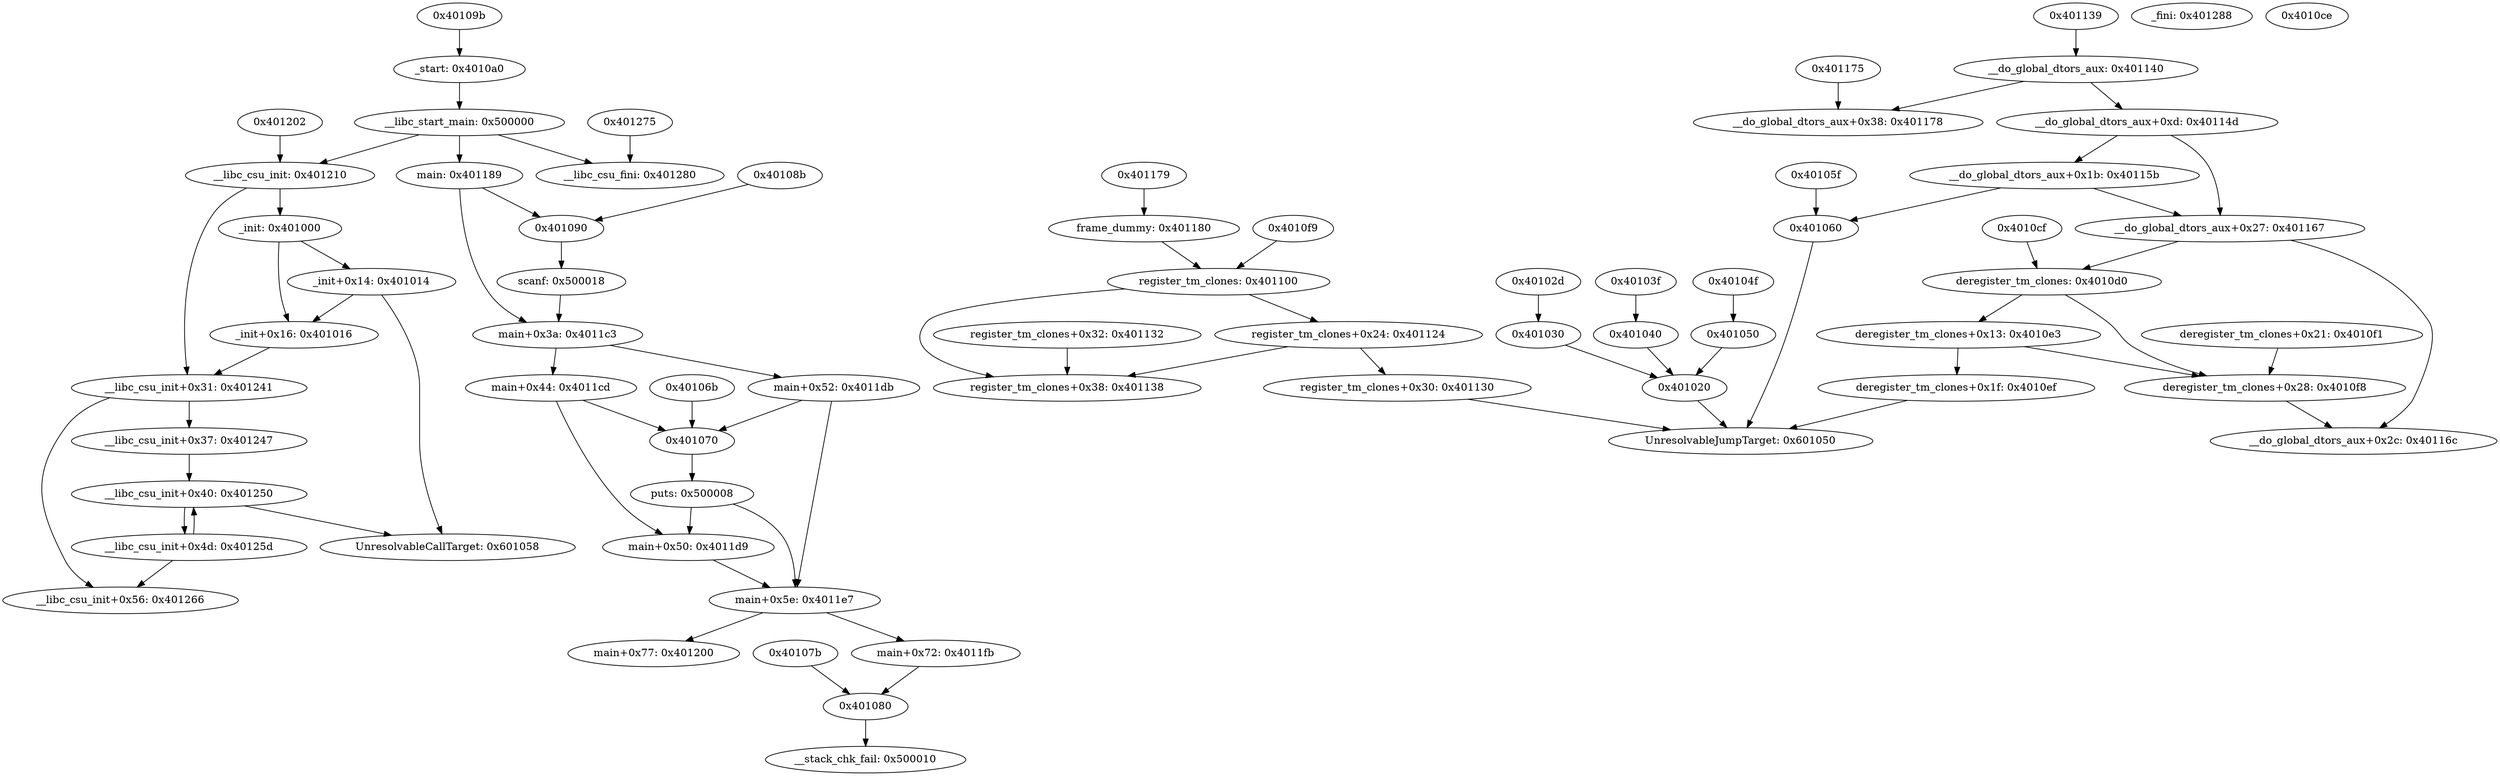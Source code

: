 strict digraph {
"0x4010a0" [label="_start: 0x4010a0"];
"0x500000" [label="__libc_start_main: 0x500000"];
"0x401000" [label="_init: 0x401000"];
"0x401016" [label="_init+0x16: 0x401016"];
"0x401014" [label="_init+0x14: 0x401014"];
"0x4010d0" [label="deregister_tm_clones: 0x4010d0"];
"0x4010f8" [label="deregister_tm_clones+0x28: 0x4010f8"];
"0x4010e3" [label="deregister_tm_clones+0x13: 0x4010e3"];
"0x401100" [label="register_tm_clones: 0x401100"];
"0x401138" [label="register_tm_clones+0x38: 0x401138"];
"0x401124" [label="register_tm_clones+0x24: 0x401124"];
"0x401140" [label="__do_global_dtors_aux: 0x401140"];
"0x40114d" [label="__do_global_dtors_aux+0xd: 0x40114d"];
"0x401178" [label="__do_global_dtors_aux+0x38: 0x401178"];
"0x401180" [label="frame_dummy: 0x401180"];
"0x401189" [label="main: 0x401189"];
"0x401090" [label="0x401090"];
"0x4011c3" [label="main+0x3a: 0x4011c3"];
"0x401210" [label="__libc_csu_init: 0x401210"];
"0x401241" [label="__libc_csu_init+0x31: 0x401241"];
"0x401280" [label="__libc_csu_fini: 0x401280"];
"0x601058" [label="UnresolvableCallTarget: 0x601058"];
"0x40116c" [label="__do_global_dtors_aux+0x2c: 0x40116c"];
"0x4010ef" [label="deregister_tm_clones+0x1f: 0x4010ef"];
"0x401130" [label="register_tm_clones+0x30: 0x401130"];
"0x401167" [label="__do_global_dtors_aux+0x27: 0x401167"];
"0x40115b" [label="__do_global_dtors_aux+0x1b: 0x40115b"];
"0x500018" [label="scanf: 0x500018"];
"0x601050" [label="UnresolvableJumpTarget: 0x601050"];
"0x401060" [label="0x401060"];
"0x401266" [label="__libc_csu_init+0x56: 0x401266"];
"0x401247" [label="__libc_csu_init+0x37: 0x401247"];
"0x4011cd" [label="main+0x44: 0x4011cd"];
"0x4011db" [label="main+0x52: 0x4011db"];
"0x401070" [label="0x401070"];
"0x4011d9" [label="main+0x50: 0x4011d9"];
"0x4011e7" [label="main+0x5e: 0x4011e7"];
"0x500008" [label="puts: 0x500008"];
"0x401200" [label="main+0x77: 0x401200"];
"0x4011fb" [label="main+0x72: 0x4011fb"];
"0x401080" [label="0x401080"];
"0x500010" [label="__stack_chk_fail: 0x500010"];
"0x40125d" [label="__libc_csu_init+0x4d: 0x40125d"];
"0x401250" [label="__libc_csu_init+0x40: 0x401250"];
"0x401020" [label="0x401020"];
"0x40105f" [label="0x40105f"];
"0x40106b" [label="0x40106b"];
"0x40107b" [label="0x40107b"];
"0x40108b" [label="0x40108b"];
"0x40109b" [label="0x40109b"];
"0x4010cf" [label="0x4010cf"];
"0x4010f9" [label="0x4010f9"];
"0x401139" [label="0x401139"];
"0x401179" [label="0x401179"];
"0x401202" [label="0x401202"];
"0x401275" [label="0x401275"];
"0x4010f1" [label="deregister_tm_clones+0x21: 0x4010f1"];
"0x401132" [label="register_tm_clones+0x32: 0x401132"];
"0x401175" [label="0x401175"];
"0x401030" [label="0x401030"];
"0x401040" [label="0x401040"];
"0x401050" [label="0x401050"];
"0x40102d" [label="0x40102d"];
"0x40103f" [label="0x40103f"];
"0x40104f" [label="0x40104f"];
"0x401288" [label="_fini: 0x401288"];
"0x4010ce" [label="0x4010ce"];
"0x4010a0" -> "0x500000";
"0x500000" -> "0x401210";
"0x500000" -> "0x401189";
"0x500000" -> "0x401280";
"0x401000" -> "0x401016";
"0x401000" -> "0x401014";
"0x401016" -> "0x401241";
"0x401014" -> "0x601058";
"0x401014" -> "0x401016";
"0x4010d0" -> "0x4010f8";
"0x4010d0" -> "0x4010e3";
"0x4010f8" -> "0x40116c";
"0x4010e3" -> "0x4010f8";
"0x4010e3" -> "0x4010ef";
"0x401100" -> "0x401138";
"0x401100" -> "0x401124";
"0x401124" -> "0x401138";
"0x401124" -> "0x401130";
"0x401140" -> "0x40114d";
"0x401140" -> "0x401178";
"0x40114d" -> "0x401167";
"0x40114d" -> "0x40115b";
"0x401180" -> "0x401100";
"0x401189" -> "0x401090";
"0x401189" -> "0x4011c3";
"0x401090" -> "0x500018";
"0x4011c3" -> "0x4011cd";
"0x4011c3" -> "0x4011db";
"0x401210" -> "0x401000";
"0x401210" -> "0x401241";
"0x401241" -> "0x401266";
"0x401241" -> "0x401247";
"0x4010ef" -> "0x601050";
"0x401130" -> "0x601050";
"0x401167" -> "0x4010d0";
"0x401167" -> "0x40116c";
"0x40115b" -> "0x401060";
"0x40115b" -> "0x401167";
"0x500018" -> "0x4011c3";
"0x401060" -> "0x601050";
"0x401247" -> "0x401250";
"0x4011cd" -> "0x401070";
"0x4011cd" -> "0x4011d9";
"0x4011db" -> "0x401070";
"0x4011db" -> "0x4011e7";
"0x401070" -> "0x500008";
"0x4011d9" -> "0x4011e7";
"0x4011e7" -> "0x401200";
"0x4011e7" -> "0x4011fb";
"0x500008" -> "0x4011e7";
"0x500008" -> "0x4011d9";
"0x4011fb" -> "0x401080";
"0x401080" -> "0x500010";
"0x40125d" -> "0x401266";
"0x40125d" -> "0x401250";
"0x401250" -> "0x601058";
"0x401250" -> "0x40125d";
"0x401020" -> "0x601050";
"0x40105f" -> "0x401060";
"0x40106b" -> "0x401070";
"0x40107b" -> "0x401080";
"0x40108b" -> "0x401090";
"0x40109b" -> "0x4010a0";
"0x4010cf" -> "0x4010d0";
"0x4010f9" -> "0x401100";
"0x401139" -> "0x401140";
"0x401179" -> "0x401180";
"0x401202" -> "0x401210";
"0x401275" -> "0x401280";
"0x4010f1" -> "0x4010f8";
"0x401132" -> "0x401138";
"0x401175" -> "0x401178";
"0x401030" -> "0x401020";
"0x401040" -> "0x401020";
"0x401050" -> "0x401020";
"0x40102d" -> "0x401030";
"0x40103f" -> "0x401040";
"0x40104f" -> "0x401050";
}
